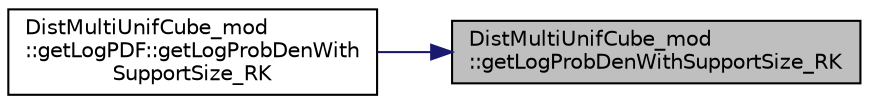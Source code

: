 digraph "DistMultiUnifCube_mod::getLogProbDenWithSupportSize_RK"
{
 // LATEX_PDF_SIZE
  edge [fontname="Helvetica",fontsize="10",labelfontname="Helvetica",labelfontsize="10"];
  node [fontname="Helvetica",fontsize="10",shape=record];
  rankdir="RL";
  Node1 [label="DistMultiUnifCube_mod\l::getLogProbDenWithSupportSize_RK",height=0.2,width=0.4,color="black", fillcolor="grey75", style="filled", fontcolor="black",tooltip="Return the probability density function of the Multivariate Uniform distribution whose support size a..."];
  Node1 -> Node2 [dir="back",color="midnightblue",fontsize="10",style="solid",fontname="Helvetica"];
  Node2 [label="DistMultiUnifCube_mod\l::getLogPDF::getLogProbDenWith\lSupportSize_RK",height=0.2,width=0.4,color="black", fillcolor="white", style="filled",URL="$interfaceDistMultiUnifCube__mod_1_1getLogPDF.html#abd9d8dff4e3b1c3938f2f7cdc780b190",tooltip="Return the probability density function of the Multivariate Uniform distribution whose support size a..."];
}
